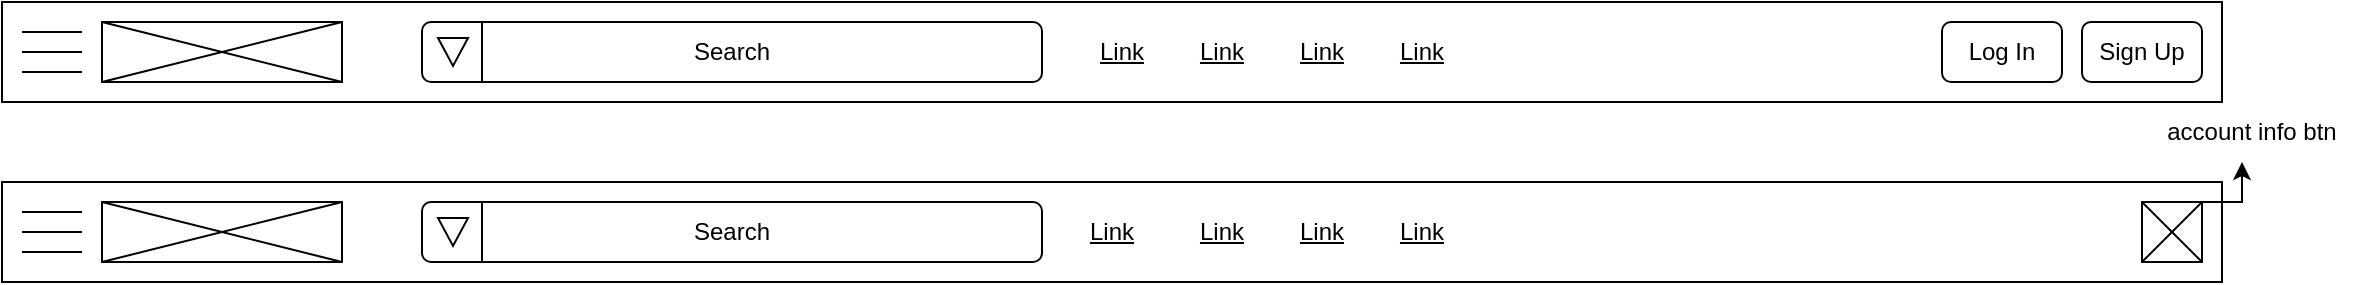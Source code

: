 <mxfile version="24.0.4" type="github">
  <diagram name="Page-1" id="3_EQi7NGd7EGKFFnlD0m">
    <mxGraphModel dx="2276" dy="730" grid="1" gridSize="10" guides="1" tooltips="1" connect="1" arrows="1" fold="1" page="1" pageScale="1" pageWidth="850" pageHeight="1100" math="0" shadow="0">
      <root>
        <mxCell id="0" />
        <mxCell id="1" parent="0" />
        <mxCell id="hf7dS8s47CBtXchhYv7F-2" value="" style="rounded=0;whiteSpace=wrap;html=1;" parent="1" vertex="1">
          <mxGeometry x="-220" y="170" width="1110" height="50" as="geometry" />
        </mxCell>
        <mxCell id="hf7dS8s47CBtXchhYv7F-10" value="" style="group" parent="1" vertex="1" connectable="0">
          <mxGeometry x="-170" y="180" width="120" height="30" as="geometry" />
        </mxCell>
        <mxCell id="hf7dS8s47CBtXchhYv7F-6" value="" style="rounded=0;whiteSpace=wrap;html=1;" parent="hf7dS8s47CBtXchhYv7F-10" vertex="1">
          <mxGeometry width="120" height="30" as="geometry" />
        </mxCell>
        <mxCell id="hf7dS8s47CBtXchhYv7F-7" value="" style="endArrow=none;html=1;rounded=0;exitX=1;exitY=0;exitDx=0;exitDy=0;entryX=0;entryY=1;entryDx=0;entryDy=0;" parent="hf7dS8s47CBtXchhYv7F-10" source="hf7dS8s47CBtXchhYv7F-6" target="hf7dS8s47CBtXchhYv7F-6" edge="1">
          <mxGeometry width="50" height="50" relative="1" as="geometry">
            <mxPoint x="120" y="370" as="sourcePoint" />
            <mxPoint x="320" y="320" as="targetPoint" />
          </mxGeometry>
        </mxCell>
        <mxCell id="hf7dS8s47CBtXchhYv7F-8" value="" style="endArrow=none;html=1;rounded=0;exitX=0;exitY=0;exitDx=0;exitDy=0;entryX=1;entryY=1;entryDx=0;entryDy=0;" parent="hf7dS8s47CBtXchhYv7F-10" source="hf7dS8s47CBtXchhYv7F-6" target="hf7dS8s47CBtXchhYv7F-6" edge="1">
          <mxGeometry width="50" height="50" relative="1" as="geometry">
            <mxPoint y="380" as="sourcePoint" />
            <mxPoint x="480" y="320" as="targetPoint" />
          </mxGeometry>
        </mxCell>
        <mxCell id="hf7dS8s47CBtXchhYv7F-12" value="&lt;div align=&quot;left&quot;&gt;Search&lt;br&gt;&lt;/div&gt;" style="rounded=1;whiteSpace=wrap;html=1;" parent="1" vertex="1">
          <mxGeometry x="-10" y="180" width="310" height="30" as="geometry" />
        </mxCell>
        <mxCell id="hf7dS8s47CBtXchhYv7F-13" value="Sign Up" style="rounded=1;whiteSpace=wrap;html=1;" parent="1" vertex="1">
          <mxGeometry x="820" y="180" width="60" height="30" as="geometry" />
        </mxCell>
        <mxCell id="hf7dS8s47CBtXchhYv7F-14" value="Log In" style="rounded=1;whiteSpace=wrap;html=1;" parent="1" vertex="1">
          <mxGeometry x="750" y="180" width="60" height="30" as="geometry" />
        </mxCell>
        <mxCell id="DSk2bYXudg5I39hUb7sB-1" value="" style="rounded=0;whiteSpace=wrap;html=1;" vertex="1" parent="1">
          <mxGeometry x="-220" y="260" width="1110" height="50" as="geometry" />
        </mxCell>
        <mxCell id="DSk2bYXudg5I39hUb7sB-2" value="" style="group" vertex="1" connectable="0" parent="1">
          <mxGeometry x="-170" y="270" width="120" height="30" as="geometry" />
        </mxCell>
        <mxCell id="DSk2bYXudg5I39hUb7sB-3" value="" style="rounded=0;whiteSpace=wrap;html=1;" vertex="1" parent="DSk2bYXudg5I39hUb7sB-2">
          <mxGeometry width="120" height="30" as="geometry" />
        </mxCell>
        <mxCell id="DSk2bYXudg5I39hUb7sB-4" value="" style="endArrow=none;html=1;rounded=0;exitX=1;exitY=0;exitDx=0;exitDy=0;entryX=0;entryY=1;entryDx=0;entryDy=0;" edge="1" parent="DSk2bYXudg5I39hUb7sB-2" source="DSk2bYXudg5I39hUb7sB-3" target="DSk2bYXudg5I39hUb7sB-3">
          <mxGeometry width="50" height="50" relative="1" as="geometry">
            <mxPoint x="120" y="370" as="sourcePoint" />
            <mxPoint x="320" y="320" as="targetPoint" />
          </mxGeometry>
        </mxCell>
        <mxCell id="DSk2bYXudg5I39hUb7sB-5" value="" style="endArrow=none;html=1;rounded=0;exitX=0;exitY=0;exitDx=0;exitDy=0;entryX=1;entryY=1;entryDx=0;entryDy=0;" edge="1" parent="DSk2bYXudg5I39hUb7sB-2" source="DSk2bYXudg5I39hUb7sB-3" target="DSk2bYXudg5I39hUb7sB-3">
          <mxGeometry width="50" height="50" relative="1" as="geometry">
            <mxPoint y="380" as="sourcePoint" />
            <mxPoint x="480" y="320" as="targetPoint" />
          </mxGeometry>
        </mxCell>
        <mxCell id="DSk2bYXudg5I39hUb7sB-6" value="&lt;div align=&quot;left&quot;&gt;Search&lt;br&gt;&lt;/div&gt;" style="rounded=1;whiteSpace=wrap;html=1;" vertex="1" parent="1">
          <mxGeometry x="-10" y="270" width="310" height="30" as="geometry" />
        </mxCell>
        <mxCell id="DSk2bYXudg5I39hUb7sB-10" value="" style="group" vertex="1" connectable="0" parent="1">
          <mxGeometry x="850" y="270" width="30" height="30" as="geometry" />
        </mxCell>
        <mxCell id="DSk2bYXudg5I39hUb7sB-17" style="edgeStyle=orthogonalEdgeStyle;rounded=0;orthogonalLoop=1;jettySize=auto;html=1;exitX=1;exitY=0;exitDx=0;exitDy=0;" edge="1" parent="DSk2bYXudg5I39hUb7sB-10" source="DSk2bYXudg5I39hUb7sB-11">
          <mxGeometry relative="1" as="geometry">
            <mxPoint x="50" y="-20" as="targetPoint" />
          </mxGeometry>
        </mxCell>
        <mxCell id="DSk2bYXudg5I39hUb7sB-11" value="" style="rounded=0;whiteSpace=wrap;html=1;" vertex="1" parent="DSk2bYXudg5I39hUb7sB-10">
          <mxGeometry width="30" height="30" as="geometry" />
        </mxCell>
        <mxCell id="DSk2bYXudg5I39hUb7sB-12" value="" style="endArrow=none;html=1;rounded=0;exitX=1;exitY=0;exitDx=0;exitDy=0;entryX=0;entryY=1;entryDx=0;entryDy=0;" edge="1" parent="DSk2bYXudg5I39hUb7sB-10" source="DSk2bYXudg5I39hUb7sB-11" target="DSk2bYXudg5I39hUb7sB-11">
          <mxGeometry width="50" height="50" relative="1" as="geometry">
            <mxPoint x="30" y="370" as="sourcePoint" />
            <mxPoint x="80" y="320" as="targetPoint" />
          </mxGeometry>
        </mxCell>
        <mxCell id="DSk2bYXudg5I39hUb7sB-13" value="" style="endArrow=none;html=1;rounded=0;exitX=0;exitY=0;exitDx=0;exitDy=0;entryX=1;entryY=1;entryDx=0;entryDy=0;" edge="1" parent="DSk2bYXudg5I39hUb7sB-10" source="DSk2bYXudg5I39hUb7sB-11" target="DSk2bYXudg5I39hUb7sB-11">
          <mxGeometry width="50" height="50" relative="1" as="geometry">
            <mxPoint y="380" as="sourcePoint" />
            <mxPoint x="120" y="320" as="targetPoint" />
          </mxGeometry>
        </mxCell>
        <mxCell id="DSk2bYXudg5I39hUb7sB-18" value="&lt;div&gt;account info btn&lt;/div&gt;" style="text;strokeColor=none;align=center;fillColor=none;html=1;verticalAlign=middle;whiteSpace=wrap;rounded=0;" vertex="1" parent="1">
          <mxGeometry x="850" y="220" width="110" height="30" as="geometry" />
        </mxCell>
        <mxCell id="DSk2bYXudg5I39hUb7sB-25" value="" style="group" vertex="1" connectable="0" parent="1">
          <mxGeometry x="-210" y="185" width="30" height="20" as="geometry" />
        </mxCell>
        <mxCell id="DSk2bYXudg5I39hUb7sB-21" value="" style="endArrow=none;html=1;rounded=0;" edge="1" parent="DSk2bYXudg5I39hUb7sB-25">
          <mxGeometry width="50" height="50" relative="1" as="geometry">
            <mxPoint as="sourcePoint" />
            <mxPoint x="30" as="targetPoint" />
          </mxGeometry>
        </mxCell>
        <mxCell id="DSk2bYXudg5I39hUb7sB-23" value="" style="endArrow=none;html=1;rounded=0;" edge="1" parent="DSk2bYXudg5I39hUb7sB-25">
          <mxGeometry width="50" height="50" relative="1" as="geometry">
            <mxPoint y="10" as="sourcePoint" />
            <mxPoint x="30" y="10" as="targetPoint" />
          </mxGeometry>
        </mxCell>
        <mxCell id="DSk2bYXudg5I39hUb7sB-24" value="" style="endArrow=none;html=1;rounded=0;" edge="1" parent="DSk2bYXudg5I39hUb7sB-25">
          <mxGeometry width="50" height="50" relative="1" as="geometry">
            <mxPoint y="20" as="sourcePoint" />
            <mxPoint x="30" y="20" as="targetPoint" />
          </mxGeometry>
        </mxCell>
        <mxCell id="DSk2bYXudg5I39hUb7sB-26" value="" style="group" vertex="1" connectable="0" parent="1">
          <mxGeometry x="-210" y="275" width="30" height="20" as="geometry" />
        </mxCell>
        <mxCell id="DSk2bYXudg5I39hUb7sB-27" value="" style="endArrow=none;html=1;rounded=0;" edge="1" parent="DSk2bYXudg5I39hUb7sB-26">
          <mxGeometry width="50" height="50" relative="1" as="geometry">
            <mxPoint as="sourcePoint" />
            <mxPoint x="30" as="targetPoint" />
          </mxGeometry>
        </mxCell>
        <mxCell id="DSk2bYXudg5I39hUb7sB-28" value="" style="endArrow=none;html=1;rounded=0;" edge="1" parent="DSk2bYXudg5I39hUb7sB-26">
          <mxGeometry width="50" height="50" relative="1" as="geometry">
            <mxPoint y="10" as="sourcePoint" />
            <mxPoint x="30" y="10" as="targetPoint" />
          </mxGeometry>
        </mxCell>
        <mxCell id="DSk2bYXudg5I39hUb7sB-29" value="" style="endArrow=none;html=1;rounded=0;" edge="1" parent="DSk2bYXudg5I39hUb7sB-26">
          <mxGeometry width="50" height="50" relative="1" as="geometry">
            <mxPoint y="20" as="sourcePoint" />
            <mxPoint x="30" y="20" as="targetPoint" />
          </mxGeometry>
        </mxCell>
        <mxCell id="DSk2bYXudg5I39hUb7sB-30" value="" style="endArrow=none;html=1;rounded=0;" edge="1" parent="1">
          <mxGeometry width="50" height="50" relative="1" as="geometry">
            <mxPoint x="20" y="210" as="sourcePoint" />
            <mxPoint x="20" y="180" as="targetPoint" />
          </mxGeometry>
        </mxCell>
        <mxCell id="DSk2bYXudg5I39hUb7sB-31" value="" style="endArrow=none;html=1;rounded=0;" edge="1" parent="1">
          <mxGeometry width="50" height="50" relative="1" as="geometry">
            <mxPoint x="20" y="300" as="sourcePoint" />
            <mxPoint x="20" y="270" as="targetPoint" />
          </mxGeometry>
        </mxCell>
        <mxCell id="DSk2bYXudg5I39hUb7sB-32" value="" style="verticalLabelPosition=bottom;verticalAlign=top;html=1;shape=mxgraph.basic.acute_triangle;dx=0.5;direction=west;" vertex="1" parent="1">
          <mxGeometry x="-2" y="278" width="15" height="14" as="geometry" />
        </mxCell>
        <mxCell id="DSk2bYXudg5I39hUb7sB-35" value="" style="verticalLabelPosition=bottom;verticalAlign=top;html=1;shape=mxgraph.basic.acute_triangle;dx=0.5;direction=west;" vertex="1" parent="1">
          <mxGeometry x="-2" y="188" width="15" height="14" as="geometry" />
        </mxCell>
        <mxCell id="DSk2bYXudg5I39hUb7sB-36" value="&lt;u&gt;Link&lt;/u&gt;" style="text;strokeColor=none;align=center;fillColor=none;html=1;verticalAlign=middle;whiteSpace=wrap;rounded=0;" vertex="1" parent="1">
          <mxGeometry x="310" y="180" width="60" height="30" as="geometry" />
        </mxCell>
        <mxCell id="DSk2bYXudg5I39hUb7sB-37" value="&lt;u&gt;Link&lt;/u&gt;" style="text;strokeColor=none;align=center;fillColor=none;html=1;verticalAlign=middle;whiteSpace=wrap;rounded=0;" vertex="1" parent="1">
          <mxGeometry x="360" y="180" width="60" height="30" as="geometry" />
        </mxCell>
        <mxCell id="DSk2bYXudg5I39hUb7sB-38" value="&lt;u&gt;Link&lt;/u&gt;" style="text;strokeColor=none;align=center;fillColor=none;html=1;verticalAlign=middle;whiteSpace=wrap;rounded=0;" vertex="1" parent="1">
          <mxGeometry x="410" y="180" width="60" height="30" as="geometry" />
        </mxCell>
        <mxCell id="DSk2bYXudg5I39hUb7sB-39" value="&lt;u&gt;Link&lt;/u&gt;" style="text;strokeColor=none;align=center;fillColor=none;html=1;verticalAlign=middle;whiteSpace=wrap;rounded=0;" vertex="1" parent="1">
          <mxGeometry x="460" y="180" width="60" height="30" as="geometry" />
        </mxCell>
        <mxCell id="DSk2bYXudg5I39hUb7sB-40" value="&lt;u&gt;Link&lt;/u&gt;" style="text;strokeColor=none;align=center;fillColor=none;html=1;verticalAlign=middle;whiteSpace=wrap;rounded=0;" vertex="1" parent="1">
          <mxGeometry x="305" y="270" width="60" height="30" as="geometry" />
        </mxCell>
        <mxCell id="DSk2bYXudg5I39hUb7sB-41" value="&lt;u&gt;Link&lt;/u&gt;" style="text;strokeColor=none;align=center;fillColor=none;html=1;verticalAlign=middle;whiteSpace=wrap;rounded=0;" vertex="1" parent="1">
          <mxGeometry x="360" y="270" width="60" height="30" as="geometry" />
        </mxCell>
        <mxCell id="DSk2bYXudg5I39hUb7sB-42" value="&lt;u&gt;Link&lt;/u&gt;" style="text;strokeColor=none;align=center;fillColor=none;html=1;verticalAlign=middle;whiteSpace=wrap;rounded=0;" vertex="1" parent="1">
          <mxGeometry x="410" y="270" width="60" height="30" as="geometry" />
        </mxCell>
        <mxCell id="DSk2bYXudg5I39hUb7sB-43" value="&lt;u&gt;Link&lt;/u&gt;" style="text;strokeColor=none;align=center;fillColor=none;html=1;verticalAlign=middle;whiteSpace=wrap;rounded=0;" vertex="1" parent="1">
          <mxGeometry x="460" y="270" width="60" height="30" as="geometry" />
        </mxCell>
      </root>
    </mxGraphModel>
  </diagram>
</mxfile>
